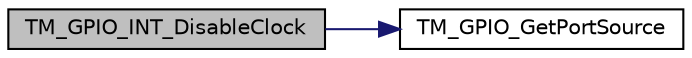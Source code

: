 digraph "TM_GPIO_INT_DisableClock"
{
  edge [fontname="Helvetica",fontsize="10",labelfontname="Helvetica",labelfontsize="10"];
  node [fontname="Helvetica",fontsize="10",shape=record];
  rankdir="LR";
  Node0 [label="TM_GPIO_INT_DisableClock",height=0.2,width=0.4,color="black", fillcolor="grey75", style="filled", fontcolor="black"];
  Node0 -> Node1 [color="midnightblue",fontsize="10",style="solid",fontname="Helvetica"];
  Node1 [label="TM_GPIO_GetPortSource",height=0.2,width=0.4,color="black", fillcolor="white", style="filled",URL="$group___t_m___g_p_i_o___functions.html#gaa5a2f30f33cc19408daeb5db3b7cb59c",tooltip="Gets port source from desired GPIOx PORT. "];
}
